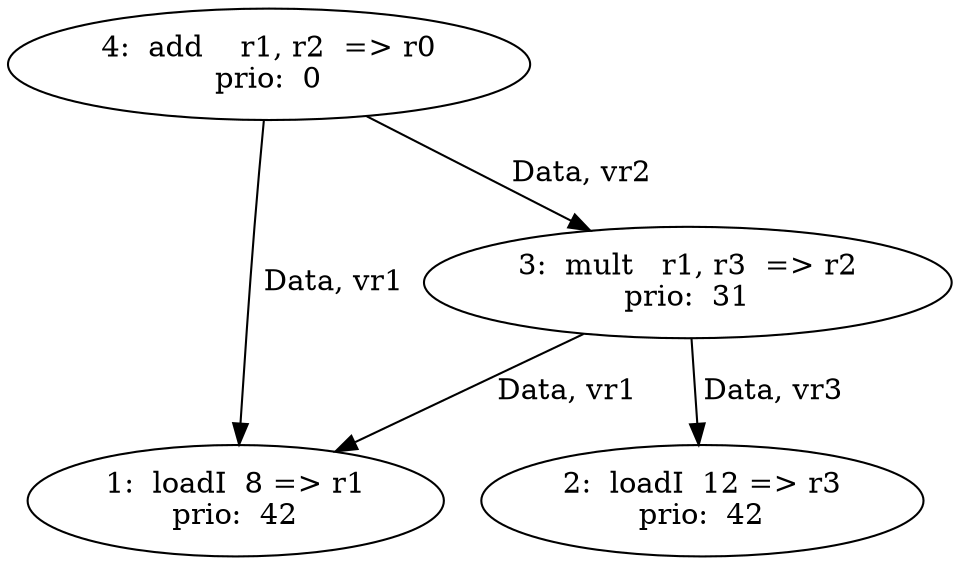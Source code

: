 digraph DG {
  1 [label="1:  loadI  8 => r1
prio:  42"];
  2 [label="2:  loadI  12 => r3
prio:  42"];
  3 [label="3:  mult   r1, r3  => r2
prio:  31"];
  4 [label="4:  add    r1, r2  => r0
prio:  0"];
  3 -> 1 [ label=" Data, vr1"];
  3 -> 2 [ label=" Data, vr3"];
  4 -> 1 [ label=" Data, vr1"];
  4 -> 3 [ label=" Data, vr2"];
}
